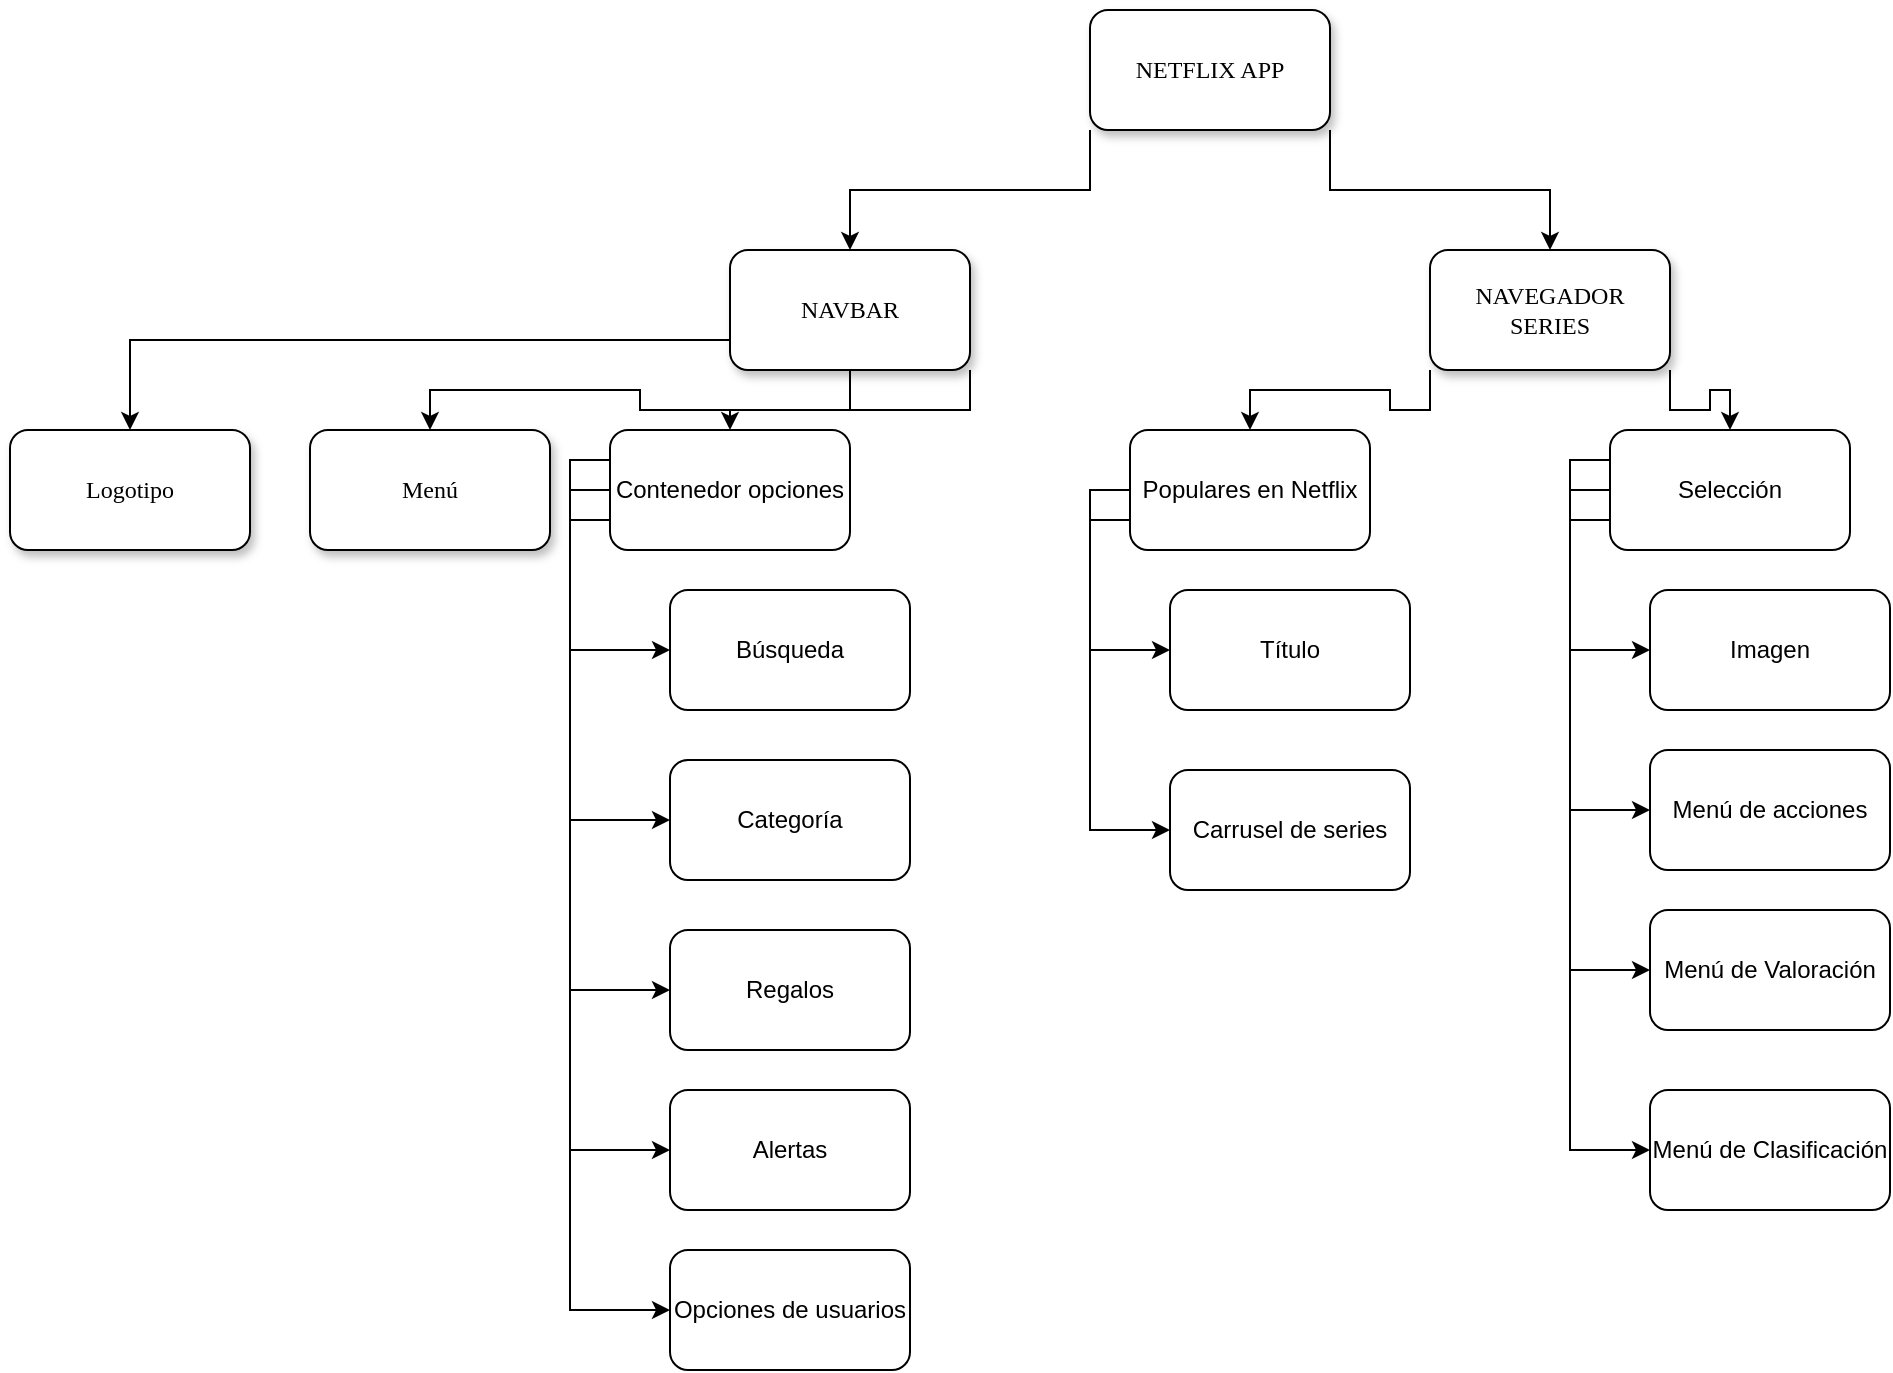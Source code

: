 <mxfile version="13.8.6" type="github">
  <diagram name="Page-1" id="10a91c8b-09ff-31b1-d368-03940ed4cc9e">
    <mxGraphModel dx="1177" dy="763" grid="1" gridSize="10" guides="1" tooltips="1" connect="1" arrows="1" fold="1" page="1" pageScale="1" pageWidth="1100" pageHeight="850" background="#ffffff" math="0" shadow="0">
      <root>
        <mxCell id="0" />
        <mxCell id="1" parent="0" />
        <mxCell id="dW9o3touPIfNvN1-kY45-9" style="edgeStyle=orthogonalEdgeStyle;rounded=0;orthogonalLoop=1;jettySize=auto;html=1;exitX=0;exitY=1;exitDx=0;exitDy=0;" edge="1" parent="1" source="62893188c0fa7362-1" target="62893188c0fa7362-2">
          <mxGeometry relative="1" as="geometry" />
        </mxCell>
        <mxCell id="dW9o3touPIfNvN1-kY45-10" style="edgeStyle=orthogonalEdgeStyle;rounded=0;orthogonalLoop=1;jettySize=auto;html=1;exitX=1;exitY=1;exitDx=0;exitDy=0;entryX=0.5;entryY=0;entryDx=0;entryDy=0;" edge="1" parent="1" source="62893188c0fa7362-1" target="62893188c0fa7362-3">
          <mxGeometry relative="1" as="geometry" />
        </mxCell>
        <mxCell id="62893188c0fa7362-1" value="NETFLIX APP" style="whiteSpace=wrap;html=1;rounded=1;shadow=1;labelBackgroundColor=none;strokeWidth=1;fontFamily=Verdana;fontSize=12;align=center;" parent="1" vertex="1">
          <mxGeometry x="610" y="50" width="120" height="60" as="geometry" />
        </mxCell>
        <mxCell id="dW9o3touPIfNvN1-kY45-6" style="edgeStyle=orthogonalEdgeStyle;rounded=0;orthogonalLoop=1;jettySize=auto;html=1;exitX=1;exitY=1;exitDx=0;exitDy=0;entryX=0.5;entryY=0;entryDx=0;entryDy=0;" edge="1" parent="1" source="62893188c0fa7362-2" target="dW9o3touPIfNvN1-kY45-1">
          <mxGeometry relative="1" as="geometry" />
        </mxCell>
        <mxCell id="dW9o3touPIfNvN1-kY45-7" style="edgeStyle=orthogonalEdgeStyle;rounded=0;orthogonalLoop=1;jettySize=auto;html=1;exitX=0.5;exitY=1;exitDx=0;exitDy=0;" edge="1" parent="1" source="62893188c0fa7362-2" target="62893188c0fa7362-9">
          <mxGeometry relative="1" as="geometry" />
        </mxCell>
        <mxCell id="dW9o3touPIfNvN1-kY45-8" style="edgeStyle=orthogonalEdgeStyle;rounded=0;orthogonalLoop=1;jettySize=auto;html=1;exitX=0;exitY=0.75;exitDx=0;exitDy=0;" edge="1" parent="1" source="62893188c0fa7362-2" target="62893188c0fa7362-8">
          <mxGeometry relative="1" as="geometry" />
        </mxCell>
        <mxCell id="62893188c0fa7362-2" value="NAVBAR" style="whiteSpace=wrap;html=1;rounded=1;shadow=1;labelBackgroundColor=none;strokeWidth=1;fontFamily=Verdana;fontSize=12;align=center;" parent="1" vertex="1">
          <mxGeometry x="430" y="170" width="120" height="60" as="geometry" />
        </mxCell>
        <mxCell id="dW9o3touPIfNvN1-kY45-28" style="edgeStyle=orthogonalEdgeStyle;rounded=0;orthogonalLoop=1;jettySize=auto;html=1;exitX=0;exitY=1;exitDx=0;exitDy=0;entryX=0.5;entryY=0;entryDx=0;entryDy=0;" edge="1" parent="1" source="62893188c0fa7362-3" target="dW9o3touPIfNvN1-kY45-26">
          <mxGeometry relative="1" as="geometry" />
        </mxCell>
        <mxCell id="dW9o3touPIfNvN1-kY45-29" style="edgeStyle=orthogonalEdgeStyle;rounded=0;orthogonalLoop=1;jettySize=auto;html=1;exitX=1;exitY=1;exitDx=0;exitDy=0;entryX=0.5;entryY=0;entryDx=0;entryDy=0;" edge="1" parent="1" source="62893188c0fa7362-3" target="dW9o3touPIfNvN1-kY45-27">
          <mxGeometry relative="1" as="geometry" />
        </mxCell>
        <mxCell id="62893188c0fa7362-3" value="&lt;div&gt;NAVEGADOR&lt;br&gt;&lt;/div&gt;&lt;div&gt; SERIES&lt;/div&gt;" style="whiteSpace=wrap;html=1;rounded=1;shadow=1;labelBackgroundColor=none;strokeWidth=1;fontFamily=Verdana;fontSize=12;align=center;" parent="1" vertex="1">
          <mxGeometry x="780" y="170" width="120" height="60" as="geometry" />
        </mxCell>
        <mxCell id="62893188c0fa7362-8" value="Logotipo" style="whiteSpace=wrap;html=1;rounded=1;shadow=1;labelBackgroundColor=none;strokeWidth=1;fontFamily=Verdana;fontSize=12;align=center;" parent="1" vertex="1">
          <mxGeometry x="70" y="260" width="120" height="60" as="geometry" />
        </mxCell>
        <mxCell id="62893188c0fa7362-9" value="Menú" style="whiteSpace=wrap;html=1;rounded=1;shadow=1;labelBackgroundColor=none;strokeWidth=1;fontFamily=Verdana;fontSize=12;align=center;" parent="1" vertex="1">
          <mxGeometry x="220" y="260" width="120" height="60" as="geometry" />
        </mxCell>
        <mxCell id="dW9o3touPIfNvN1-kY45-20" style="edgeStyle=orthogonalEdgeStyle;rounded=0;orthogonalLoop=1;jettySize=auto;html=1;exitX=0;exitY=0.5;exitDx=0;exitDy=0;entryX=0;entryY=0.5;entryDx=0;entryDy=0;" edge="1" parent="1" source="dW9o3touPIfNvN1-kY45-1" target="dW9o3touPIfNvN1-kY45-17">
          <mxGeometry relative="1" as="geometry" />
        </mxCell>
        <mxCell id="dW9o3touPIfNvN1-kY45-21" style="edgeStyle=orthogonalEdgeStyle;rounded=0;orthogonalLoop=1;jettySize=auto;html=1;exitX=0;exitY=0.75;exitDx=0;exitDy=0;entryX=0;entryY=0.5;entryDx=0;entryDy=0;" edge="1" parent="1" source="dW9o3touPIfNvN1-kY45-1" target="dW9o3touPIfNvN1-kY45-16">
          <mxGeometry relative="1" as="geometry" />
        </mxCell>
        <mxCell id="dW9o3touPIfNvN1-kY45-22" style="edgeStyle=orthogonalEdgeStyle;rounded=0;orthogonalLoop=1;jettySize=auto;html=1;exitX=0;exitY=0.25;exitDx=0;exitDy=0;entryX=0;entryY=0.5;entryDx=0;entryDy=0;" edge="1" parent="1" source="dW9o3touPIfNvN1-kY45-1" target="dW9o3touPIfNvN1-kY45-15">
          <mxGeometry relative="1" as="geometry" />
        </mxCell>
        <mxCell id="dW9o3touPIfNvN1-kY45-23" style="edgeStyle=orthogonalEdgeStyle;rounded=0;orthogonalLoop=1;jettySize=auto;html=1;exitX=0;exitY=0.75;exitDx=0;exitDy=0;entryX=0;entryY=0.5;entryDx=0;entryDy=0;" edge="1" parent="1" source="dW9o3touPIfNvN1-kY45-1" target="dW9o3touPIfNvN1-kY45-14">
          <mxGeometry relative="1" as="geometry" />
        </mxCell>
        <mxCell id="dW9o3touPIfNvN1-kY45-25" style="edgeStyle=orthogonalEdgeStyle;rounded=0;orthogonalLoop=1;jettySize=auto;html=1;exitX=0;exitY=0.75;exitDx=0;exitDy=0;entryX=0;entryY=0.5;entryDx=0;entryDy=0;" edge="1" parent="1" source="dW9o3touPIfNvN1-kY45-1" target="dW9o3touPIfNvN1-kY45-13">
          <mxGeometry relative="1" as="geometry" />
        </mxCell>
        <mxCell id="dW9o3touPIfNvN1-kY45-1" value="Contenedor opciones" style="rounded=1;whiteSpace=wrap;html=1;" vertex="1" parent="1">
          <mxGeometry x="370" y="260" width="120" height="60" as="geometry" />
        </mxCell>
        <mxCell id="dW9o3touPIfNvN1-kY45-13" value="Búsqueda" style="rounded=1;whiteSpace=wrap;html=1;" vertex="1" parent="1">
          <mxGeometry x="400" y="340" width="120" height="60" as="geometry" />
        </mxCell>
        <mxCell id="dW9o3touPIfNvN1-kY45-14" value="Categoría" style="rounded=1;whiteSpace=wrap;html=1;" vertex="1" parent="1">
          <mxGeometry x="400" y="425" width="120" height="60" as="geometry" />
        </mxCell>
        <mxCell id="dW9o3touPIfNvN1-kY45-15" value="Regalos" style="rounded=1;whiteSpace=wrap;html=1;" vertex="1" parent="1">
          <mxGeometry x="400" y="510" width="120" height="60" as="geometry" />
        </mxCell>
        <mxCell id="dW9o3touPIfNvN1-kY45-16" value="Alertas" style="rounded=1;whiteSpace=wrap;html=1;" vertex="1" parent="1">
          <mxGeometry x="400" y="590" width="120" height="60" as="geometry" />
        </mxCell>
        <mxCell id="dW9o3touPIfNvN1-kY45-17" value="Opciones de usuarios" style="rounded=1;whiteSpace=wrap;html=1;" vertex="1" parent="1">
          <mxGeometry x="400" y="670" width="120" height="60" as="geometry" />
        </mxCell>
        <mxCell id="dW9o3touPIfNvN1-kY45-32" style="edgeStyle=orthogonalEdgeStyle;rounded=0;orthogonalLoop=1;jettySize=auto;html=1;exitX=0;exitY=0.5;exitDx=0;exitDy=0;entryX=0;entryY=0.5;entryDx=0;entryDy=0;" edge="1" parent="1" source="dW9o3touPIfNvN1-kY45-26" target="dW9o3touPIfNvN1-kY45-30">
          <mxGeometry relative="1" as="geometry" />
        </mxCell>
        <mxCell id="dW9o3touPIfNvN1-kY45-33" style="edgeStyle=orthogonalEdgeStyle;rounded=0;orthogonalLoop=1;jettySize=auto;html=1;exitX=0;exitY=0.75;exitDx=0;exitDy=0;entryX=0;entryY=0.5;entryDx=0;entryDy=0;" edge="1" parent="1" source="dW9o3touPIfNvN1-kY45-26" target="dW9o3touPIfNvN1-kY45-31">
          <mxGeometry relative="1" as="geometry" />
        </mxCell>
        <mxCell id="dW9o3touPIfNvN1-kY45-26" value="Populares en Netflix" style="rounded=1;whiteSpace=wrap;html=1;" vertex="1" parent="1">
          <mxGeometry x="630" y="260" width="120" height="60" as="geometry" />
        </mxCell>
        <mxCell id="dW9o3touPIfNvN1-kY45-38" style="edgeStyle=orthogonalEdgeStyle;rounded=0;orthogonalLoop=1;jettySize=auto;html=1;exitX=0;exitY=0.25;exitDx=0;exitDy=0;entryX=0;entryY=0.5;entryDx=0;entryDy=0;" edge="1" parent="1" source="dW9o3touPIfNvN1-kY45-27" target="dW9o3touPIfNvN1-kY45-34">
          <mxGeometry relative="1" as="geometry" />
        </mxCell>
        <mxCell id="dW9o3touPIfNvN1-kY45-41" style="edgeStyle=orthogonalEdgeStyle;rounded=0;orthogonalLoop=1;jettySize=auto;html=1;exitX=0;exitY=0.5;exitDx=0;exitDy=0;entryX=0;entryY=0.5;entryDx=0;entryDy=0;" edge="1" parent="1" source="dW9o3touPIfNvN1-kY45-27" target="dW9o3touPIfNvN1-kY45-35">
          <mxGeometry relative="1" as="geometry" />
        </mxCell>
        <mxCell id="dW9o3touPIfNvN1-kY45-42" style="edgeStyle=orthogonalEdgeStyle;rounded=0;orthogonalLoop=1;jettySize=auto;html=1;exitX=0;exitY=0.75;exitDx=0;exitDy=0;entryX=0;entryY=0.5;entryDx=0;entryDy=0;" edge="1" parent="1" source="dW9o3touPIfNvN1-kY45-27" target="dW9o3touPIfNvN1-kY45-36">
          <mxGeometry relative="1" as="geometry" />
        </mxCell>
        <mxCell id="dW9o3touPIfNvN1-kY45-43" style="edgeStyle=orthogonalEdgeStyle;rounded=0;orthogonalLoop=1;jettySize=auto;html=1;exitX=0;exitY=0.75;exitDx=0;exitDy=0;entryX=0;entryY=0.5;entryDx=0;entryDy=0;" edge="1" parent="1" source="dW9o3touPIfNvN1-kY45-27" target="dW9o3touPIfNvN1-kY45-37">
          <mxGeometry relative="1" as="geometry" />
        </mxCell>
        <mxCell id="dW9o3touPIfNvN1-kY45-27" value="Selección" style="rounded=1;whiteSpace=wrap;html=1;" vertex="1" parent="1">
          <mxGeometry x="870" y="260" width="120" height="60" as="geometry" />
        </mxCell>
        <mxCell id="dW9o3touPIfNvN1-kY45-30" value="Título" style="rounded=1;whiteSpace=wrap;html=1;" vertex="1" parent="1">
          <mxGeometry x="650" y="340" width="120" height="60" as="geometry" />
        </mxCell>
        <mxCell id="dW9o3touPIfNvN1-kY45-31" value="Carrusel de series" style="rounded=1;whiteSpace=wrap;html=1;" vertex="1" parent="1">
          <mxGeometry x="650" y="430" width="120" height="60" as="geometry" />
        </mxCell>
        <mxCell id="dW9o3touPIfNvN1-kY45-34" value="Imagen" style="rounded=1;whiteSpace=wrap;html=1;" vertex="1" parent="1">
          <mxGeometry x="890" y="340" width="120" height="60" as="geometry" />
        </mxCell>
        <mxCell id="dW9o3touPIfNvN1-kY45-35" value="Menú de acciones" style="rounded=1;whiteSpace=wrap;html=1;" vertex="1" parent="1">
          <mxGeometry x="890" y="420" width="120" height="60" as="geometry" />
        </mxCell>
        <mxCell id="dW9o3touPIfNvN1-kY45-36" value="Menú de Valoración" style="rounded=1;whiteSpace=wrap;html=1;" vertex="1" parent="1">
          <mxGeometry x="890" y="500" width="120" height="60" as="geometry" />
        </mxCell>
        <mxCell id="dW9o3touPIfNvN1-kY45-37" value="Menú de Clasificación" style="rounded=1;whiteSpace=wrap;html=1;" vertex="1" parent="1">
          <mxGeometry x="890" y="590" width="120" height="60" as="geometry" />
        </mxCell>
      </root>
    </mxGraphModel>
  </diagram>
</mxfile>
